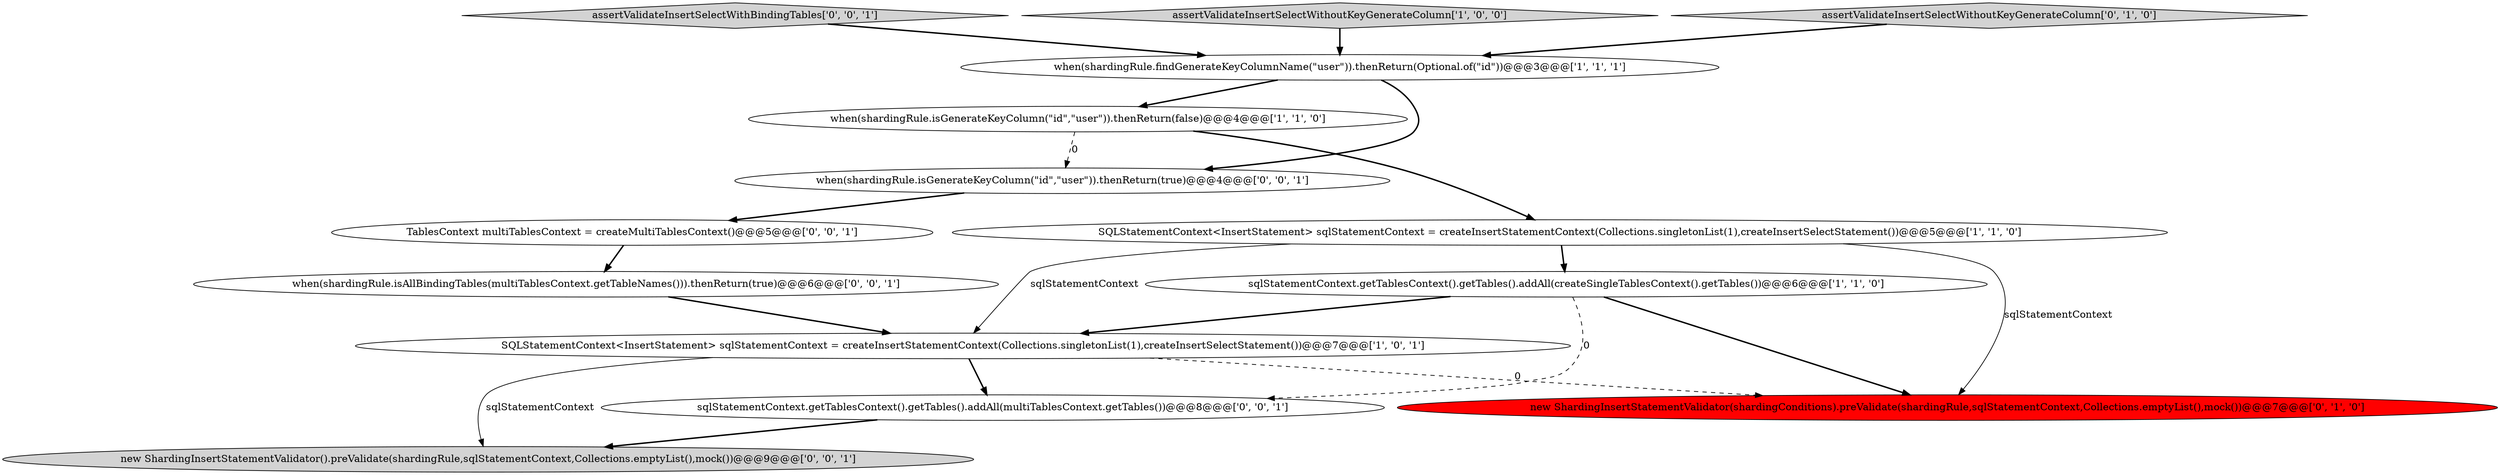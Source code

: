 digraph {
1 [style = filled, label = "when(shardingRule.findGenerateKeyColumnName(\"user\")).thenReturn(Optional.of(\"id\"))@@@3@@@['1', '1', '1']", fillcolor = white, shape = ellipse image = "AAA0AAABBB1BBB"];
8 [style = filled, label = "when(shardingRule.isGenerateKeyColumn(\"id\",\"user\")).thenReturn(true)@@@4@@@['0', '0', '1']", fillcolor = white, shape = ellipse image = "AAA0AAABBB3BBB"];
2 [style = filled, label = "SQLStatementContext<InsertStatement> sqlStatementContext = createInsertStatementContext(Collections.singletonList(1),createInsertSelectStatement())@@@5@@@['1', '1', '0']", fillcolor = white, shape = ellipse image = "AAA0AAABBB1BBB"];
13 [style = filled, label = "assertValidateInsertSelectWithBindingTables['0', '0', '1']", fillcolor = lightgray, shape = diamond image = "AAA0AAABBB3BBB"];
5 [style = filled, label = "sqlStatementContext.getTablesContext().getTables().addAll(createSingleTablesContext().getTables())@@@6@@@['1', '1', '0']", fillcolor = white, shape = ellipse image = "AAA0AAABBB1BBB"];
0 [style = filled, label = "when(shardingRule.isGenerateKeyColumn(\"id\",\"user\")).thenReturn(false)@@@4@@@['1', '1', '0']", fillcolor = white, shape = ellipse image = "AAA0AAABBB1BBB"];
3 [style = filled, label = "assertValidateInsertSelectWithoutKeyGenerateColumn['1', '0', '0']", fillcolor = lightgray, shape = diamond image = "AAA0AAABBB1BBB"];
6 [style = filled, label = "new ShardingInsertStatementValidator(shardingConditions).preValidate(shardingRule,sqlStatementContext,Collections.emptyList(),mock())@@@7@@@['0', '1', '0']", fillcolor = red, shape = ellipse image = "AAA1AAABBB2BBB"];
10 [style = filled, label = "new ShardingInsertStatementValidator().preValidate(shardingRule,sqlStatementContext,Collections.emptyList(),mock())@@@9@@@['0', '0', '1']", fillcolor = lightgray, shape = ellipse image = "AAA0AAABBB3BBB"];
9 [style = filled, label = "sqlStatementContext.getTablesContext().getTables().addAll(multiTablesContext.getTables())@@@8@@@['0', '0', '1']", fillcolor = white, shape = ellipse image = "AAA0AAABBB3BBB"];
11 [style = filled, label = "when(shardingRule.isAllBindingTables(multiTablesContext.getTableNames())).thenReturn(true)@@@6@@@['0', '0', '1']", fillcolor = white, shape = ellipse image = "AAA0AAABBB3BBB"];
7 [style = filled, label = "assertValidateInsertSelectWithoutKeyGenerateColumn['0', '1', '0']", fillcolor = lightgray, shape = diamond image = "AAA0AAABBB2BBB"];
12 [style = filled, label = "TablesContext multiTablesContext = createMultiTablesContext()@@@5@@@['0', '0', '1']", fillcolor = white, shape = ellipse image = "AAA0AAABBB3BBB"];
4 [style = filled, label = "SQLStatementContext<InsertStatement> sqlStatementContext = createInsertStatementContext(Collections.singletonList(1),createInsertSelectStatement())@@@7@@@['1', '0', '1']", fillcolor = white, shape = ellipse image = "AAA0AAABBB1BBB"];
2->4 [style = solid, label="sqlStatementContext"];
4->9 [style = bold, label=""];
0->8 [style = dashed, label="0"];
11->4 [style = bold, label=""];
5->9 [style = dashed, label="0"];
4->10 [style = solid, label="sqlStatementContext"];
0->2 [style = bold, label=""];
7->1 [style = bold, label=""];
1->0 [style = bold, label=""];
1->8 [style = bold, label=""];
5->6 [style = bold, label=""];
9->10 [style = bold, label=""];
3->1 [style = bold, label=""];
4->6 [style = dashed, label="0"];
8->12 [style = bold, label=""];
13->1 [style = bold, label=""];
5->4 [style = bold, label=""];
2->5 [style = bold, label=""];
12->11 [style = bold, label=""];
2->6 [style = solid, label="sqlStatementContext"];
}

